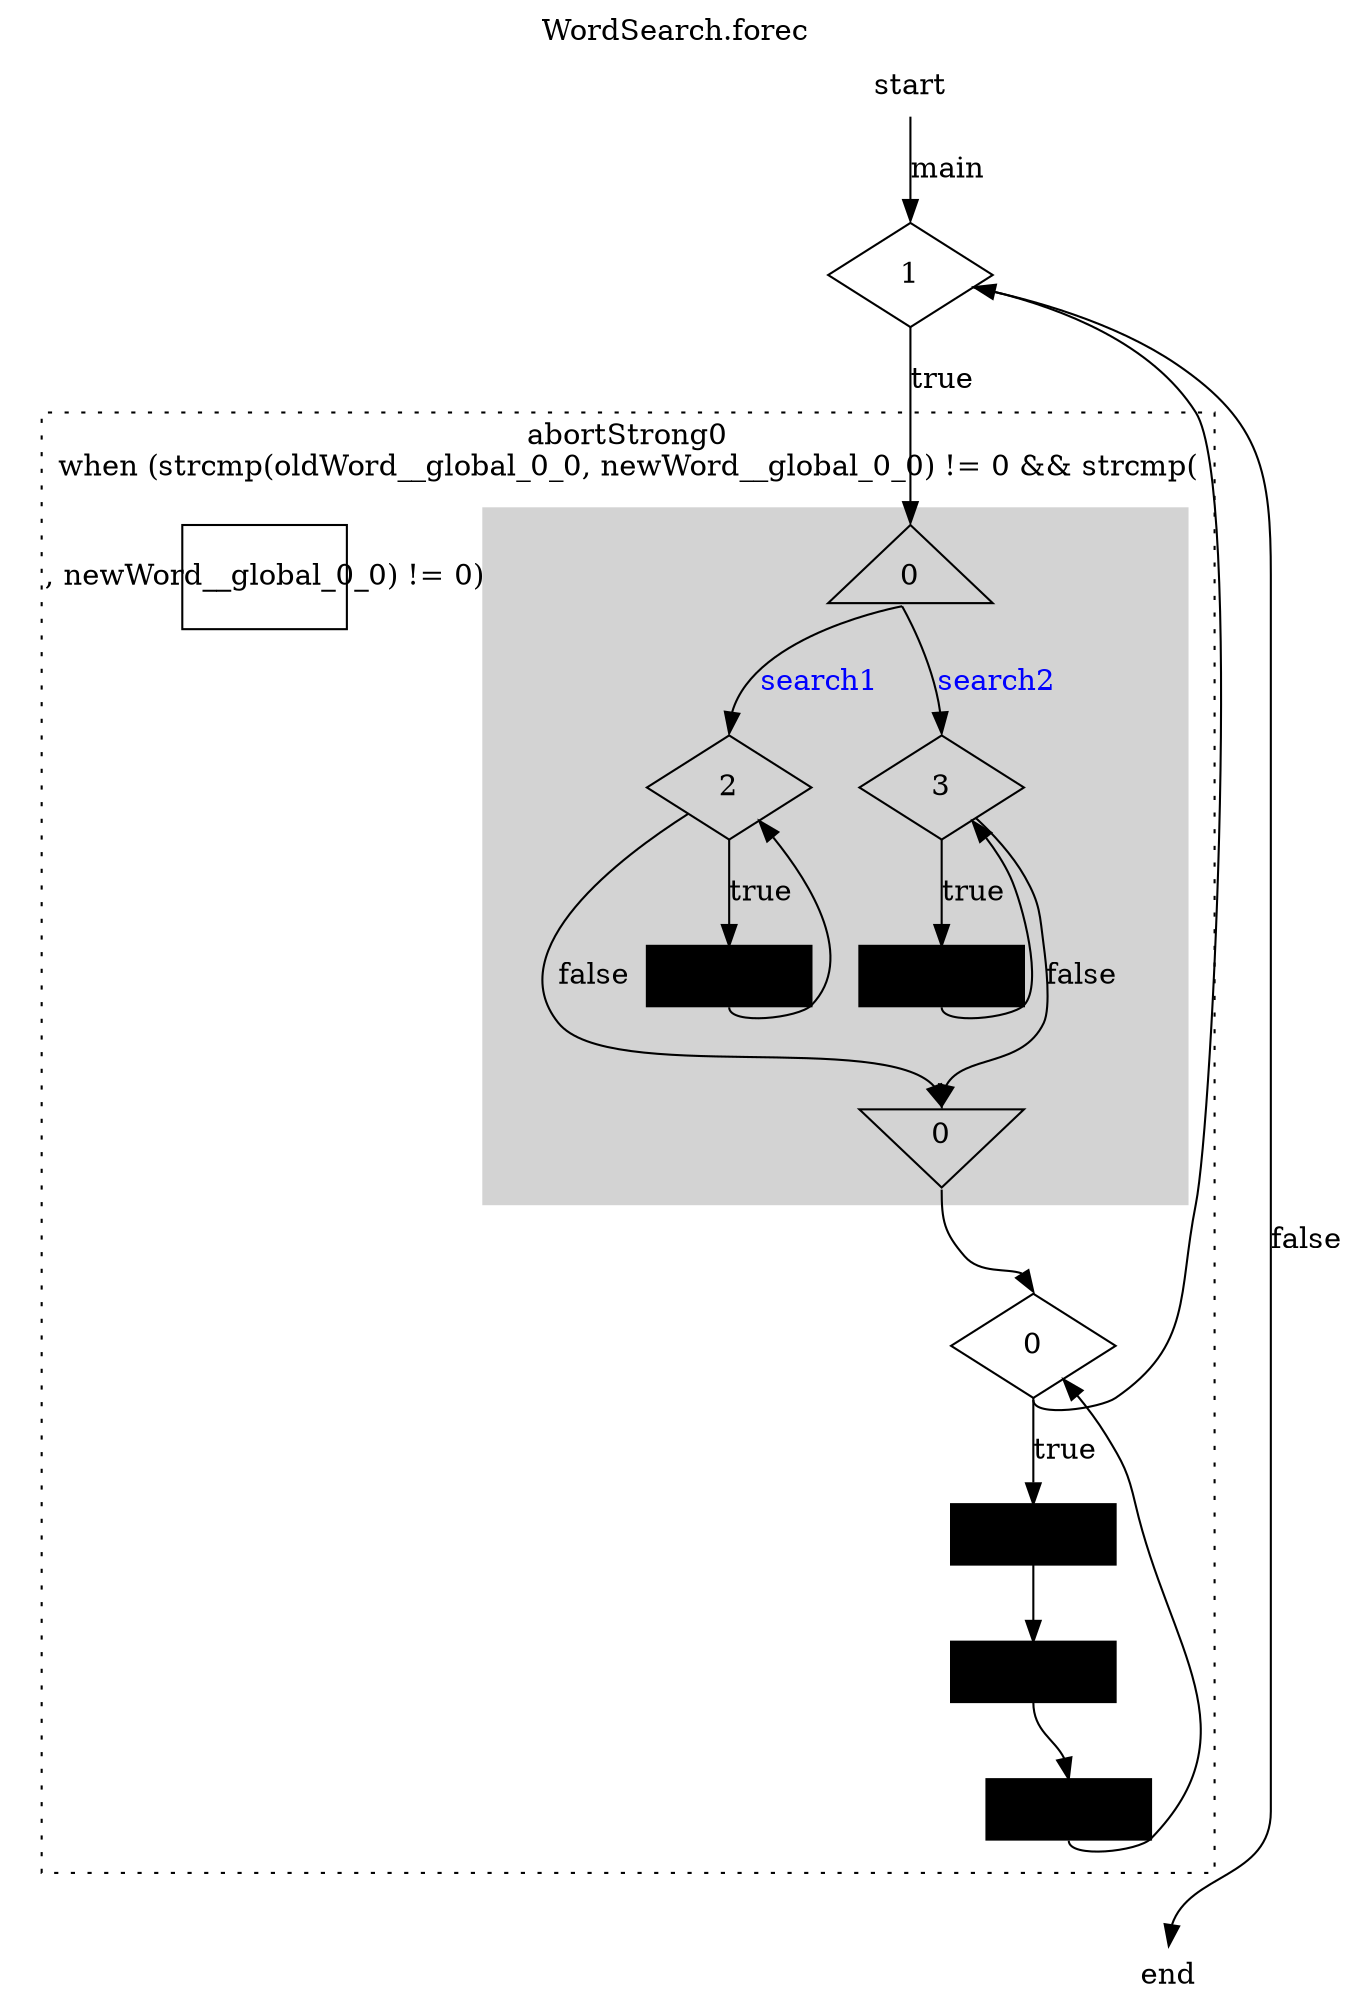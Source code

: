 digraph "WordSearch" {
	ordering = out

	labeljust = l
	node [shape = box, fixedsize = true, height = 0.7, width = 1.1]

	start [shape = plaintext, height = 0.4]

	start -> while_1_0 [label = main, headport = n, tailport = s, weight = 2]
	subgraph cluster_while_1_0 {
		style = invis
		while_1_0 [label = 1, shape = diamond]
			while_1_0 -> par0_0Start [label = true, headport = n, tailport = s, weight = 2]
		subgraph cluster_abortStrong0_0 {
			color = black
			style = dotted

			subgraph cluster_par0_0 {
				style = filled
				color = lightgrey

				par0_0Start [label = 0, shape = triangle]
				par0_0End [label = 0, shape = invtriangle]

				par0_0Start -> doWhile_2_0 [label = search1, fontcolor = blue, sametail = 0, headport = n, tailport = s]
				subgraph cluster_doWhile_2_0 {
					style = invis
					doWhile_2_0 [label = 2, shape = diamond]
					doWhile_2_0 -> pause3_0 [label = true, headport = n, tailport = s, weight = 2]
					pause3_0 [label = "", shape = box, height = 0.4, style = filled, fillcolor = black]
					pause3_0 -> doWhile_2_0 [/*headport = w,*/ constraint = false, tailport = s]
				}
				doWhile_2_0 -> par0_0End [label = false, headport = n/*, tailport = e*/]

				par0_0Start -> doWhile_3_3 [label = search2, fontcolor = blue, sametail = 0, headport = n, tailport = s]
				subgraph cluster_doWhile_3_3 {
					style = invis
					doWhile_3_3 [label = 3, shape = diamond]
					doWhile_3_3 -> pause4_3 [label = true, headport = n, tailport = s, weight = 2]
					pause4_3 [label = "", shape = box, height = 0.4, style = filled, fillcolor = black]
					pause4_3 -> doWhile_3_3 [/*headport = w,*/ constraint = false, tailport = s]
				}
				doWhile_3_3 -> par0_0End [label = false, headport = n/*, tailport = e*/]
			}
			{
				edge[style = invis]
				par0_0Start -> {doWhile_2_0 doWhile_3_3}
				{pause3_0 pause4_3} -> par0_0End
			}
			par0_0End -> while_0_7 [headport = n, tailport = s]
			subgraph cluster_while_0_7 {
				style = invis
				while_0_7 [label = 0, shape = diamond]
				while_0_7 -> pause0_7 [label = true, headport = n, tailport = s, weight = 2]
				pause0_7 [label = "", shape = box, height = 0.4, style = filled, fillcolor = black]
				pause0_7 -> pause1_8 [headport = n, tailport = s]
				pause1_8 [label = "", shape = box, height = 0.4, style = filled, fillcolor = black]
				pause1_8 -> pause2_9 [headport = n, tailport = s]
				pause2_9 [label = "", shape = box, height = 0.4, style = filled, fillcolor = black]
				pause2_9 -> while_0_7 [/*headport = w,*/ constraint = false, tailport = s]
			}
			label = "abortStrong0\nwhen (strcmp(oldWord__global_0_0, newWord__global_0_0) != 0 && strcmp("", newWord__global_0_0) != 0)"
		}
		while_0_7 -> while_1_0 [/*headport = w,*/ constraint = false, tailport = s]
	}
	while_1_0 -> end [label = false, headport = n/*, tailport = e*/]

	end [shape = plaintext, height = 0.4]
	{
		edge[style = invis]
		start -> while_1_0
		pause2_9 -> end
	}
	label = "WordSearch.forec"
	labelloc = t
	labeljust = c
}
